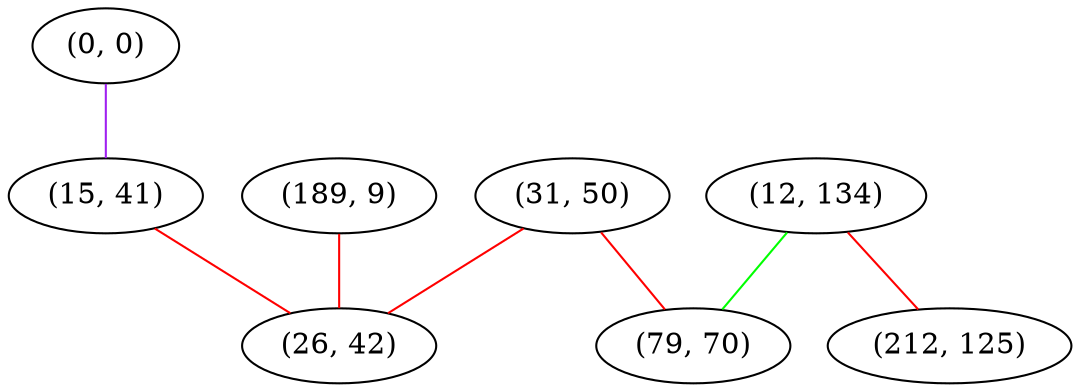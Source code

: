 graph "" {
"(0, 0)";
"(31, 50)";
"(189, 9)";
"(15, 41)";
"(12, 134)";
"(212, 125)";
"(79, 70)";
"(26, 42)";
"(0, 0)" -- "(15, 41)"  [color=purple, key=0, weight=4];
"(31, 50)" -- "(79, 70)"  [color=red, key=0, weight=1];
"(31, 50)" -- "(26, 42)"  [color=red, key=0, weight=1];
"(189, 9)" -- "(26, 42)"  [color=red, key=0, weight=1];
"(15, 41)" -- "(26, 42)"  [color=red, key=0, weight=1];
"(12, 134)" -- "(212, 125)"  [color=red, key=0, weight=1];
"(12, 134)" -- "(79, 70)"  [color=green, key=0, weight=2];
}
